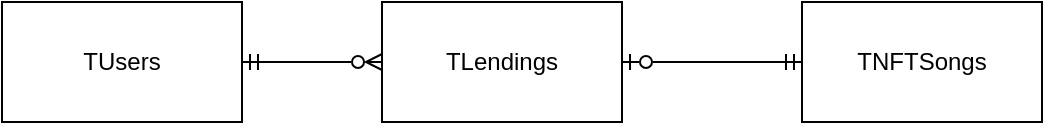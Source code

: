 <mxfile version="20.2.3" type="device"><diagram id="cqkcZL09f_mSe4JmlGj6" name="Seite-1"><mxGraphModel dx="1531" dy="961" grid="1" gridSize="10" guides="1" tooltips="1" connect="1" arrows="1" fold="1" page="1" pageScale="1" pageWidth="1169" pageHeight="827" math="0" shadow="0"><root><mxCell id="0"/><mxCell id="1" parent="0"/><mxCell id="rh5I4yxljhxEXQXjr_YL-4" style="edgeStyle=orthogonalEdgeStyle;rounded=0;orthogonalLoop=1;jettySize=auto;html=1;entryX=0;entryY=0.5;entryDx=0;entryDy=0;endArrow=ERzeroToMany;endFill=0;startArrow=ERmandOne;startFill=0;" edge="1" parent="1" source="rh5I4yxljhxEXQXjr_YL-1" target="rh5I4yxljhxEXQXjr_YL-3"><mxGeometry relative="1" as="geometry"/></mxCell><mxCell id="rh5I4yxljhxEXQXjr_YL-1" value="TUsers" style="rounded=0;whiteSpace=wrap;html=1;" vertex="1" parent="1"><mxGeometry x="30" y="384" width="120" height="60" as="geometry"/></mxCell><mxCell id="rh5I4yxljhxEXQXjr_YL-2" value="TNFTSongs" style="rounded=0;whiteSpace=wrap;html=1;" vertex="1" parent="1"><mxGeometry x="430" y="384" width="120" height="60" as="geometry"/></mxCell><mxCell id="rh5I4yxljhxEXQXjr_YL-5" style="edgeStyle=orthogonalEdgeStyle;rounded=0;orthogonalLoop=1;jettySize=auto;html=1;entryX=0;entryY=0.5;entryDx=0;entryDy=0;startArrow=ERzeroToOne;startFill=0;endArrow=ERmandOne;endFill=0;" edge="1" parent="1" source="rh5I4yxljhxEXQXjr_YL-3" target="rh5I4yxljhxEXQXjr_YL-2"><mxGeometry relative="1" as="geometry"/></mxCell><mxCell id="rh5I4yxljhxEXQXjr_YL-3" value="TLendings" style="rounded=0;whiteSpace=wrap;html=1;" vertex="1" parent="1"><mxGeometry x="220" y="384" width="120" height="60" as="geometry"/></mxCell></root></mxGraphModel></diagram></mxfile>